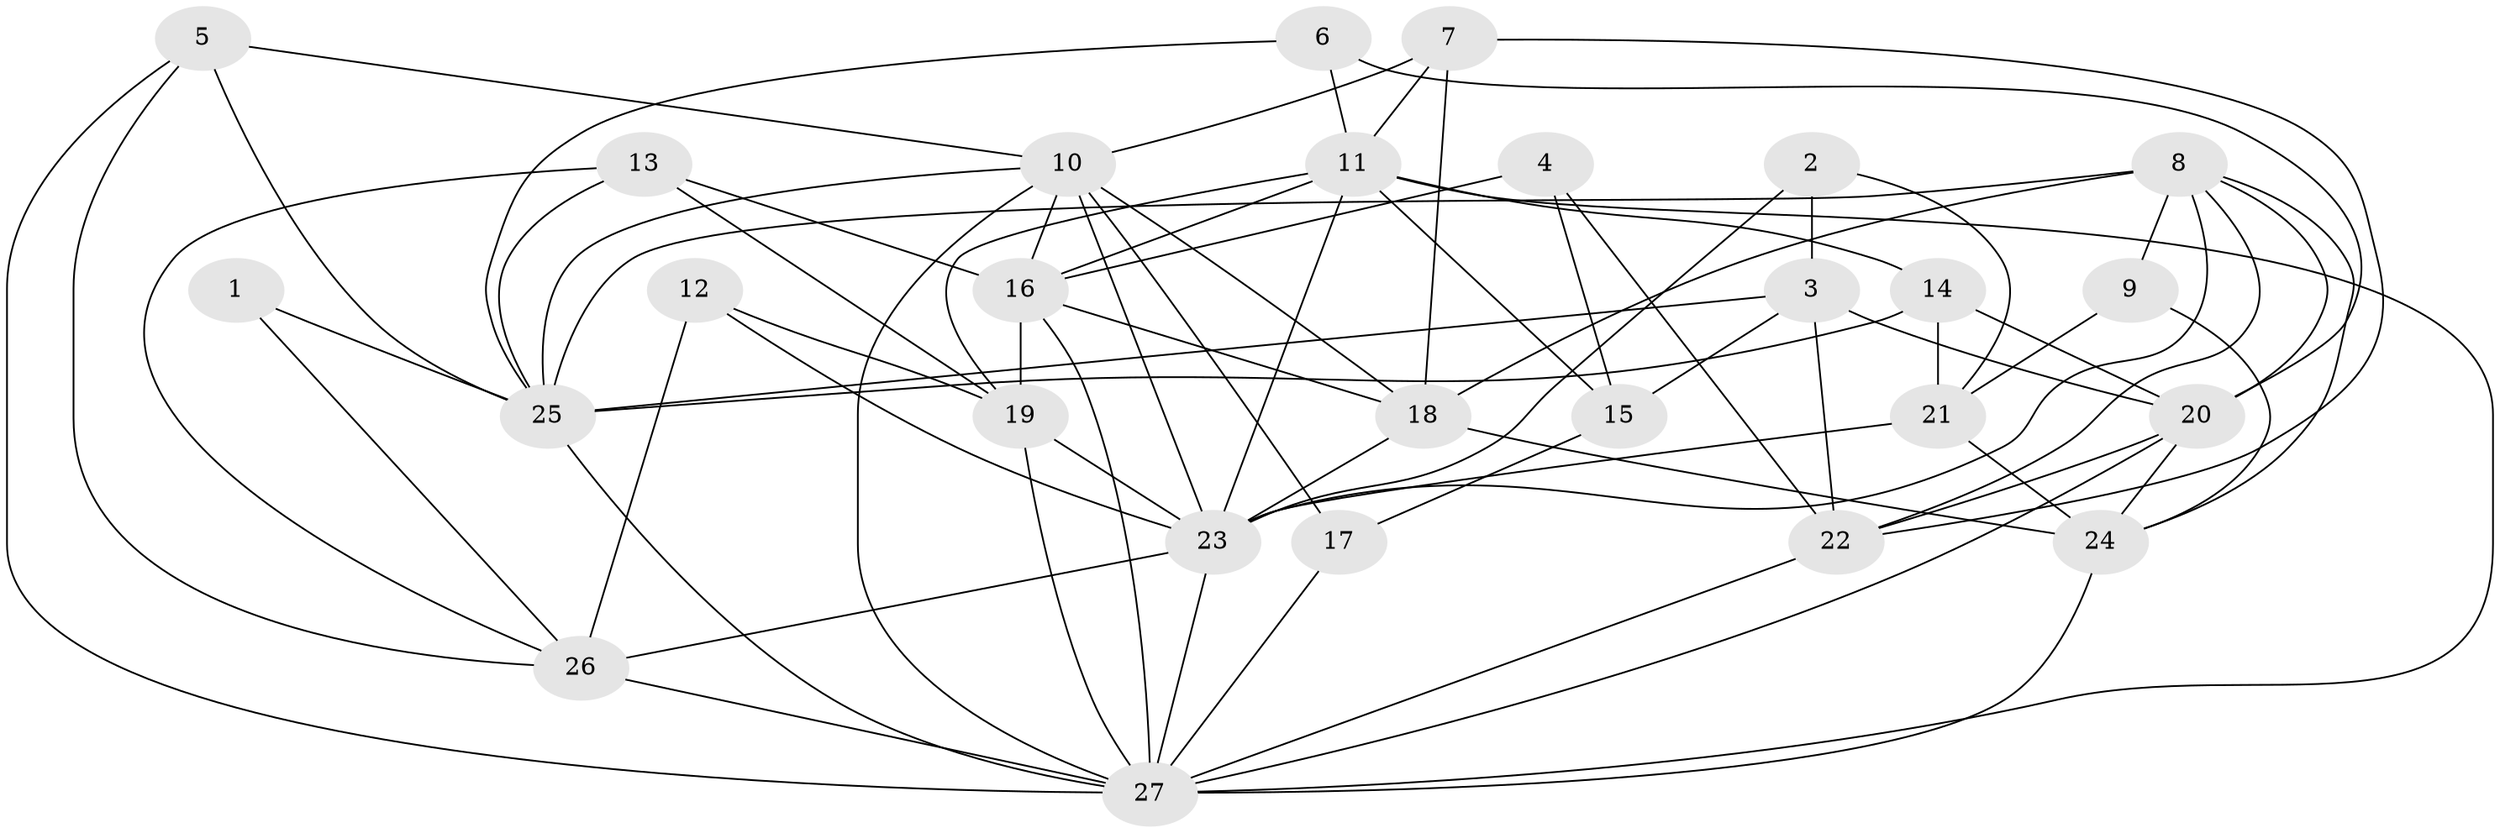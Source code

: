 // original degree distribution, {3: 0.2641509433962264, 2: 0.11320754716981132, 4: 0.33962264150943394, 5: 0.16981132075471697, 6: 0.03773584905660377, 7: 0.05660377358490566, 8: 0.018867924528301886}
// Generated by graph-tools (version 1.1) at 2025/50/03/09/25 03:50:14]
// undirected, 27 vertices, 74 edges
graph export_dot {
graph [start="1"]
  node [color=gray90,style=filled];
  1;
  2;
  3;
  4;
  5;
  6;
  7;
  8;
  9;
  10;
  11;
  12;
  13;
  14;
  15;
  16;
  17;
  18;
  19;
  20;
  21;
  22;
  23;
  24;
  25;
  26;
  27;
  1 -- 25 [weight=1.0];
  1 -- 26 [weight=1.0];
  2 -- 3 [weight=1.0];
  2 -- 21 [weight=1.0];
  2 -- 23 [weight=1.0];
  3 -- 15 [weight=1.0];
  3 -- 20 [weight=1.0];
  3 -- 22 [weight=1.0];
  3 -- 25 [weight=1.0];
  4 -- 15 [weight=1.0];
  4 -- 16 [weight=1.0];
  4 -- 22 [weight=1.0];
  5 -- 10 [weight=1.0];
  5 -- 25 [weight=1.0];
  5 -- 26 [weight=1.0];
  5 -- 27 [weight=1.0];
  6 -- 11 [weight=1.0];
  6 -- 20 [weight=1.0];
  6 -- 25 [weight=1.0];
  7 -- 10 [weight=1.0];
  7 -- 11 [weight=1.0];
  7 -- 18 [weight=1.0];
  7 -- 22 [weight=1.0];
  8 -- 9 [weight=1.0];
  8 -- 18 [weight=1.0];
  8 -- 20 [weight=1.0];
  8 -- 22 [weight=1.0];
  8 -- 23 [weight=1.0];
  8 -- 24 [weight=1.0];
  8 -- 25 [weight=2.0];
  9 -- 21 [weight=1.0];
  9 -- 24 [weight=1.0];
  10 -- 16 [weight=1.0];
  10 -- 17 [weight=1.0];
  10 -- 18 [weight=1.0];
  10 -- 23 [weight=1.0];
  10 -- 25 [weight=1.0];
  10 -- 27 [weight=1.0];
  11 -- 14 [weight=2.0];
  11 -- 15 [weight=1.0];
  11 -- 16 [weight=1.0];
  11 -- 19 [weight=1.0];
  11 -- 23 [weight=1.0];
  11 -- 27 [weight=1.0];
  12 -- 19 [weight=1.0];
  12 -- 23 [weight=1.0];
  12 -- 26 [weight=1.0];
  13 -- 16 [weight=1.0];
  13 -- 19 [weight=1.0];
  13 -- 25 [weight=1.0];
  13 -- 26 [weight=1.0];
  14 -- 20 [weight=1.0];
  14 -- 21 [weight=1.0];
  14 -- 25 [weight=1.0];
  15 -- 17 [weight=1.0];
  16 -- 18 [weight=1.0];
  16 -- 19 [weight=1.0];
  16 -- 27 [weight=1.0];
  17 -- 27 [weight=1.0];
  18 -- 23 [weight=1.0];
  18 -- 24 [weight=1.0];
  19 -- 23 [weight=1.0];
  19 -- 27 [weight=1.0];
  20 -- 22 [weight=1.0];
  20 -- 24 [weight=1.0];
  20 -- 27 [weight=1.0];
  21 -- 23 [weight=1.0];
  21 -- 24 [weight=1.0];
  22 -- 27 [weight=1.0];
  23 -- 26 [weight=1.0];
  23 -- 27 [weight=1.0];
  24 -- 27 [weight=1.0];
  25 -- 27 [weight=1.0];
  26 -- 27 [weight=1.0];
}
